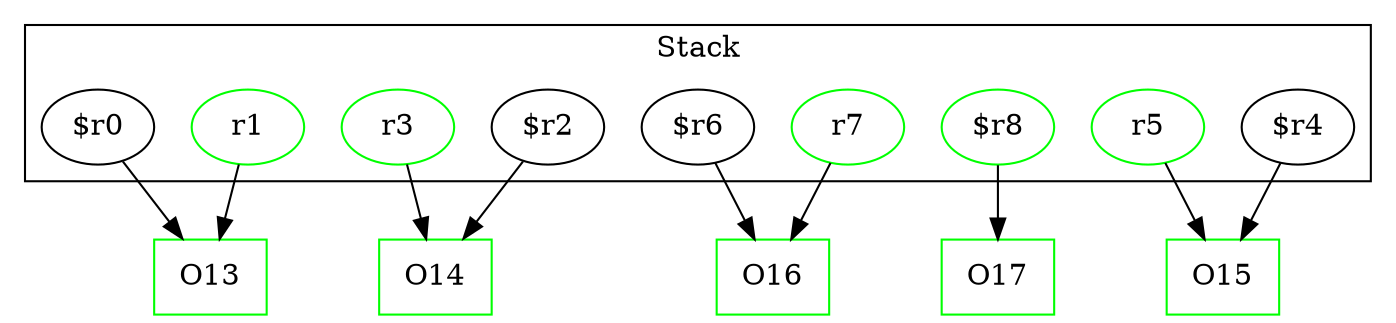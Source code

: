 digraph sample {
  rankDir="LR";
  subgraph cluster_0 {
    label="Stack"
    "r1"; "$r2"; "$r0"; "r7"; "$r8"; "r5"; "$r6"; "r3"; "$r4"; 
  }
  "r1" -> { O13 };
  "$r2" -> { O14 };
  "$r0" -> { O13 };
  "r7" -> { O16 };
  "$r8" -> { O17 };
  "r5" -> { O15 };
  "$r6" -> { O16 };
  "r3" -> { O14 };
  "$r4" -> { O15 };
  O13[shape=box];
  O15[shape=box];
  O14[shape=box];
  O17[shape=box];
  O16[shape=box];
  "r1"[color="green"];
  O13[color="green"];
  O15[color="green"];
  O14[color="green"];
  O17[color="green"];
  O16[color="green"];
  "r7"[color="green"];
  "$r8"[color="green"];
  "r5"[color="green"];
  "r3"[color="green"];
}
